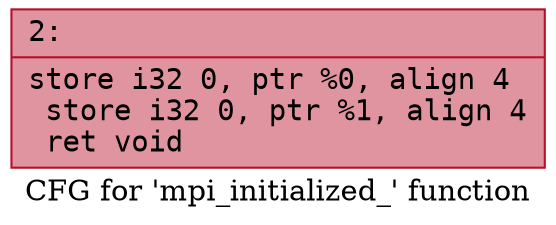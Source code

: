 digraph "CFG for 'mpi_initialized_' function" {
	label="CFG for 'mpi_initialized_' function";

	Node0x5560a31d84c0 [shape=record,color="#b70d28ff", style=filled, fillcolor="#b70d2870" fontname="Courier",label="{2:\l|  store i32 0, ptr %0, align 4\l  store i32 0, ptr %1, align 4\l  ret void\l}"];
}

